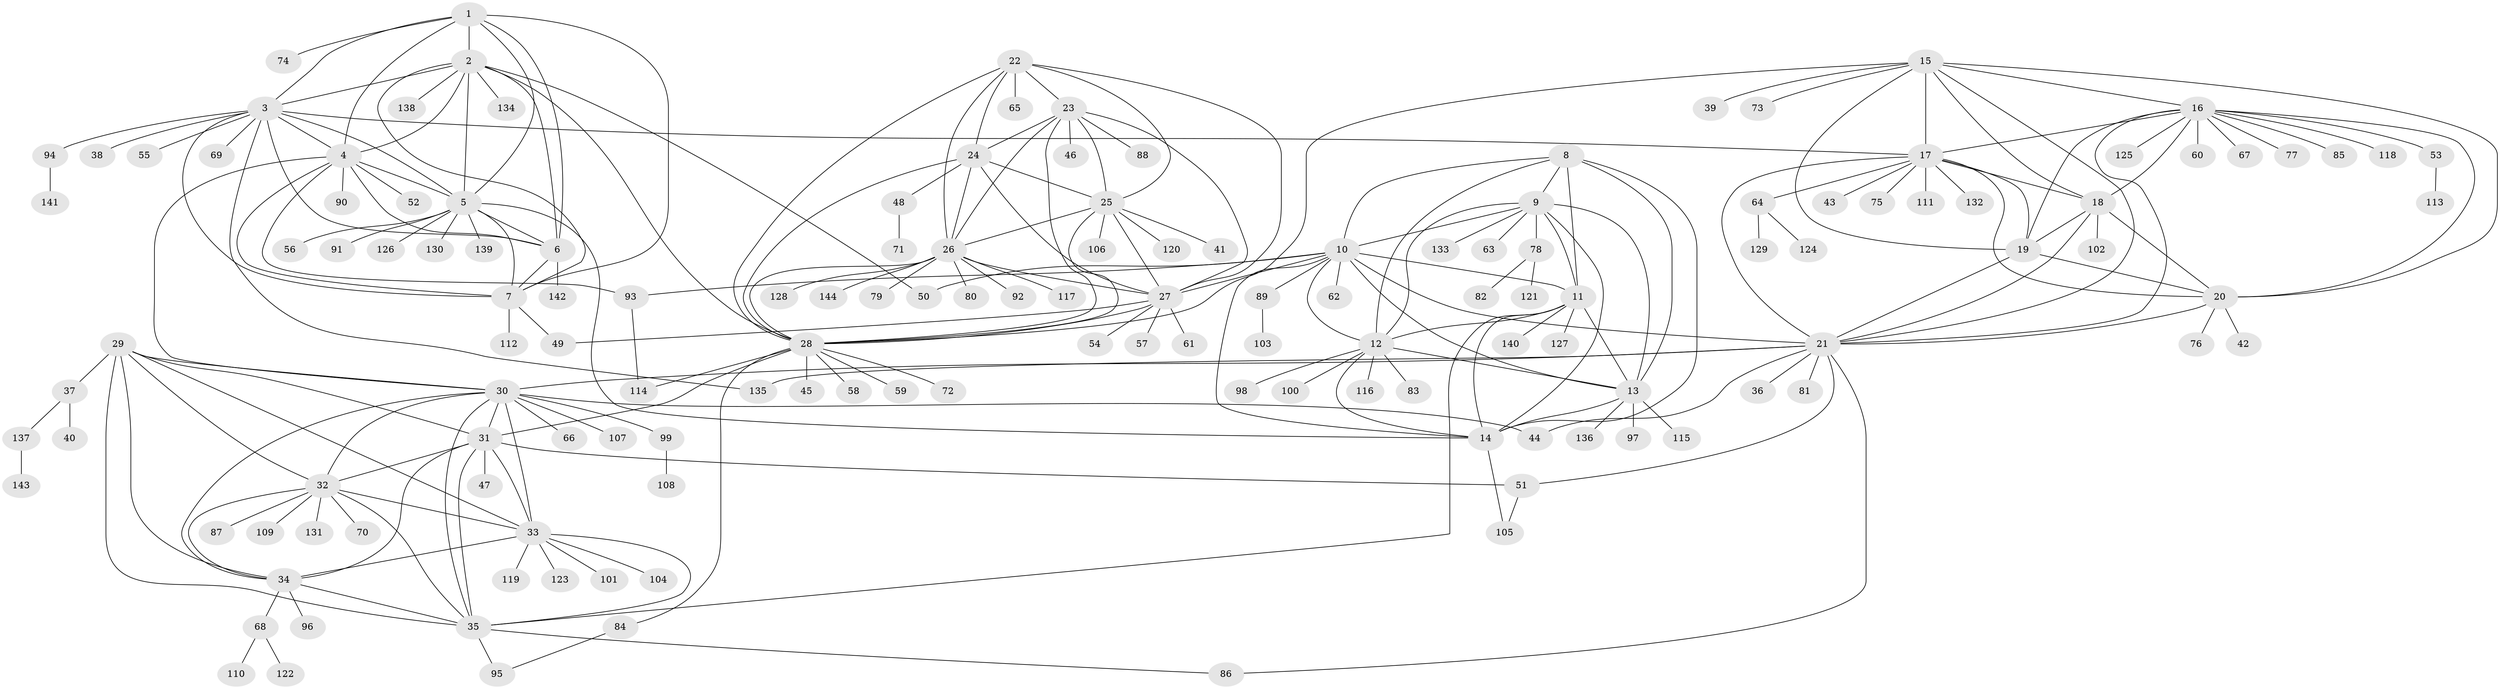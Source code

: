 // coarse degree distribution, {5: 0.05747126436781609, 2: 0.09195402298850575, 14: 0.011494252873563218, 1: 0.6206896551724138, 9: 0.04597701149425287, 11: 0.022988505747126436, 6: 0.034482758620689655, 8: 0.04597701149425287, 7: 0.011494252873563218, 4: 0.011494252873563218, 10: 0.022988505747126436, 3: 0.022988505747126436}
// Generated by graph-tools (version 1.1) at 2025/37/03/04/25 23:37:34]
// undirected, 144 vertices, 234 edges
graph export_dot {
  node [color=gray90,style=filled];
  1;
  2;
  3;
  4;
  5;
  6;
  7;
  8;
  9;
  10;
  11;
  12;
  13;
  14;
  15;
  16;
  17;
  18;
  19;
  20;
  21;
  22;
  23;
  24;
  25;
  26;
  27;
  28;
  29;
  30;
  31;
  32;
  33;
  34;
  35;
  36;
  37;
  38;
  39;
  40;
  41;
  42;
  43;
  44;
  45;
  46;
  47;
  48;
  49;
  50;
  51;
  52;
  53;
  54;
  55;
  56;
  57;
  58;
  59;
  60;
  61;
  62;
  63;
  64;
  65;
  66;
  67;
  68;
  69;
  70;
  71;
  72;
  73;
  74;
  75;
  76;
  77;
  78;
  79;
  80;
  81;
  82;
  83;
  84;
  85;
  86;
  87;
  88;
  89;
  90;
  91;
  92;
  93;
  94;
  95;
  96;
  97;
  98;
  99;
  100;
  101;
  102;
  103;
  104;
  105;
  106;
  107;
  108;
  109;
  110;
  111;
  112;
  113;
  114;
  115;
  116;
  117;
  118;
  119;
  120;
  121;
  122;
  123;
  124;
  125;
  126;
  127;
  128;
  129;
  130;
  131;
  132;
  133;
  134;
  135;
  136;
  137;
  138;
  139;
  140;
  141;
  142;
  143;
  144;
  1 -- 2;
  1 -- 3;
  1 -- 4;
  1 -- 5;
  1 -- 6;
  1 -- 7;
  1 -- 74;
  2 -- 3;
  2 -- 4;
  2 -- 5;
  2 -- 6;
  2 -- 7;
  2 -- 28;
  2 -- 50;
  2 -- 134;
  2 -- 138;
  3 -- 4;
  3 -- 5;
  3 -- 6;
  3 -- 7;
  3 -- 17;
  3 -- 38;
  3 -- 55;
  3 -- 69;
  3 -- 94;
  3 -- 135;
  4 -- 5;
  4 -- 6;
  4 -- 7;
  4 -- 30;
  4 -- 52;
  4 -- 90;
  4 -- 93;
  5 -- 6;
  5 -- 7;
  5 -- 14;
  5 -- 56;
  5 -- 91;
  5 -- 126;
  5 -- 130;
  5 -- 139;
  6 -- 7;
  6 -- 142;
  7 -- 49;
  7 -- 112;
  8 -- 9;
  8 -- 10;
  8 -- 11;
  8 -- 12;
  8 -- 13;
  8 -- 14;
  9 -- 10;
  9 -- 11;
  9 -- 12;
  9 -- 13;
  9 -- 14;
  9 -- 63;
  9 -- 78;
  9 -- 133;
  10 -- 11;
  10 -- 12;
  10 -- 13;
  10 -- 14;
  10 -- 21;
  10 -- 27;
  10 -- 50;
  10 -- 62;
  10 -- 89;
  10 -- 93;
  11 -- 12;
  11 -- 13;
  11 -- 14;
  11 -- 35;
  11 -- 127;
  11 -- 140;
  12 -- 13;
  12 -- 14;
  12 -- 83;
  12 -- 98;
  12 -- 100;
  12 -- 116;
  13 -- 14;
  13 -- 97;
  13 -- 115;
  13 -- 136;
  14 -- 105;
  15 -- 16;
  15 -- 17;
  15 -- 18;
  15 -- 19;
  15 -- 20;
  15 -- 21;
  15 -- 28;
  15 -- 39;
  15 -- 73;
  16 -- 17;
  16 -- 18;
  16 -- 19;
  16 -- 20;
  16 -- 21;
  16 -- 53;
  16 -- 60;
  16 -- 67;
  16 -- 77;
  16 -- 85;
  16 -- 118;
  16 -- 125;
  17 -- 18;
  17 -- 19;
  17 -- 20;
  17 -- 21;
  17 -- 43;
  17 -- 64;
  17 -- 75;
  17 -- 111;
  17 -- 132;
  18 -- 19;
  18 -- 20;
  18 -- 21;
  18 -- 102;
  19 -- 20;
  19 -- 21;
  20 -- 21;
  20 -- 42;
  20 -- 76;
  21 -- 30;
  21 -- 36;
  21 -- 44;
  21 -- 51;
  21 -- 81;
  21 -- 86;
  21 -- 135;
  22 -- 23;
  22 -- 24;
  22 -- 25;
  22 -- 26;
  22 -- 27;
  22 -- 28;
  22 -- 65;
  23 -- 24;
  23 -- 25;
  23 -- 26;
  23 -- 27;
  23 -- 28;
  23 -- 46;
  23 -- 88;
  24 -- 25;
  24 -- 26;
  24 -- 27;
  24 -- 28;
  24 -- 48;
  25 -- 26;
  25 -- 27;
  25 -- 28;
  25 -- 41;
  25 -- 106;
  25 -- 120;
  26 -- 27;
  26 -- 28;
  26 -- 79;
  26 -- 80;
  26 -- 92;
  26 -- 117;
  26 -- 128;
  26 -- 144;
  27 -- 28;
  27 -- 49;
  27 -- 54;
  27 -- 57;
  27 -- 61;
  28 -- 31;
  28 -- 45;
  28 -- 58;
  28 -- 59;
  28 -- 72;
  28 -- 84;
  28 -- 114;
  29 -- 30;
  29 -- 31;
  29 -- 32;
  29 -- 33;
  29 -- 34;
  29 -- 35;
  29 -- 37;
  30 -- 31;
  30 -- 32;
  30 -- 33;
  30 -- 34;
  30 -- 35;
  30 -- 44;
  30 -- 66;
  30 -- 99;
  30 -- 107;
  31 -- 32;
  31 -- 33;
  31 -- 34;
  31 -- 35;
  31 -- 47;
  31 -- 51;
  32 -- 33;
  32 -- 34;
  32 -- 35;
  32 -- 70;
  32 -- 87;
  32 -- 109;
  32 -- 131;
  33 -- 34;
  33 -- 35;
  33 -- 101;
  33 -- 104;
  33 -- 119;
  33 -- 123;
  34 -- 35;
  34 -- 68;
  34 -- 96;
  35 -- 86;
  35 -- 95;
  37 -- 40;
  37 -- 137;
  48 -- 71;
  51 -- 105;
  53 -- 113;
  64 -- 124;
  64 -- 129;
  68 -- 110;
  68 -- 122;
  78 -- 82;
  78 -- 121;
  84 -- 95;
  89 -- 103;
  93 -- 114;
  94 -- 141;
  99 -- 108;
  137 -- 143;
}
